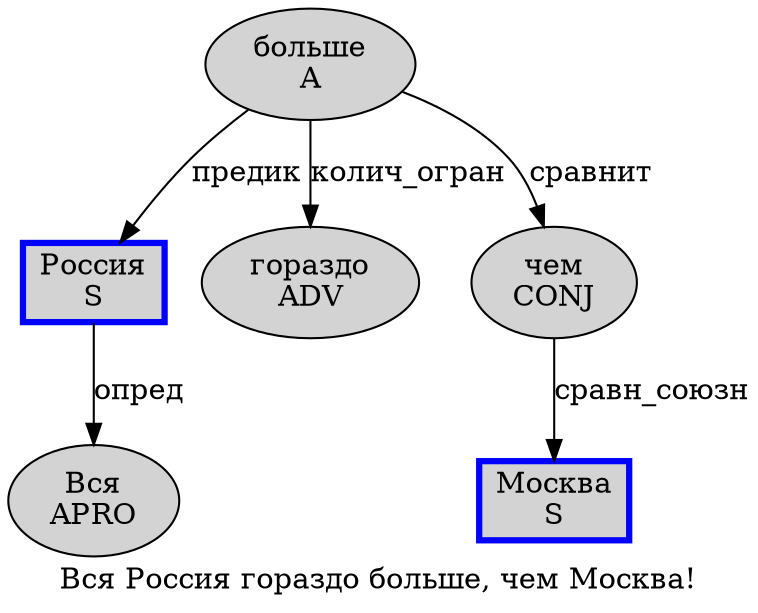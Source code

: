 digraph SENTENCE_1361 {
	graph [label="Вся Россия гораздо больше, чем Москва!"]
	node [style=filled]
		0 [label="Вся
APRO" color="" fillcolor=lightgray penwidth=1 shape=ellipse]
		1 [label="Россия
S" color=blue fillcolor=lightgray penwidth=3 shape=box]
		2 [label="гораздо
ADV" color="" fillcolor=lightgray penwidth=1 shape=ellipse]
		3 [label="больше
A" color="" fillcolor=lightgray penwidth=1 shape=ellipse]
		5 [label="чем
CONJ" color="" fillcolor=lightgray penwidth=1 shape=ellipse]
		6 [label="Москва
S" color=blue fillcolor=lightgray penwidth=3 shape=box]
			3 -> 1 [label="предик"]
			3 -> 2 [label="колич_огран"]
			3 -> 5 [label="сравнит"]
			1 -> 0 [label="опред"]
			5 -> 6 [label="сравн_союзн"]
}